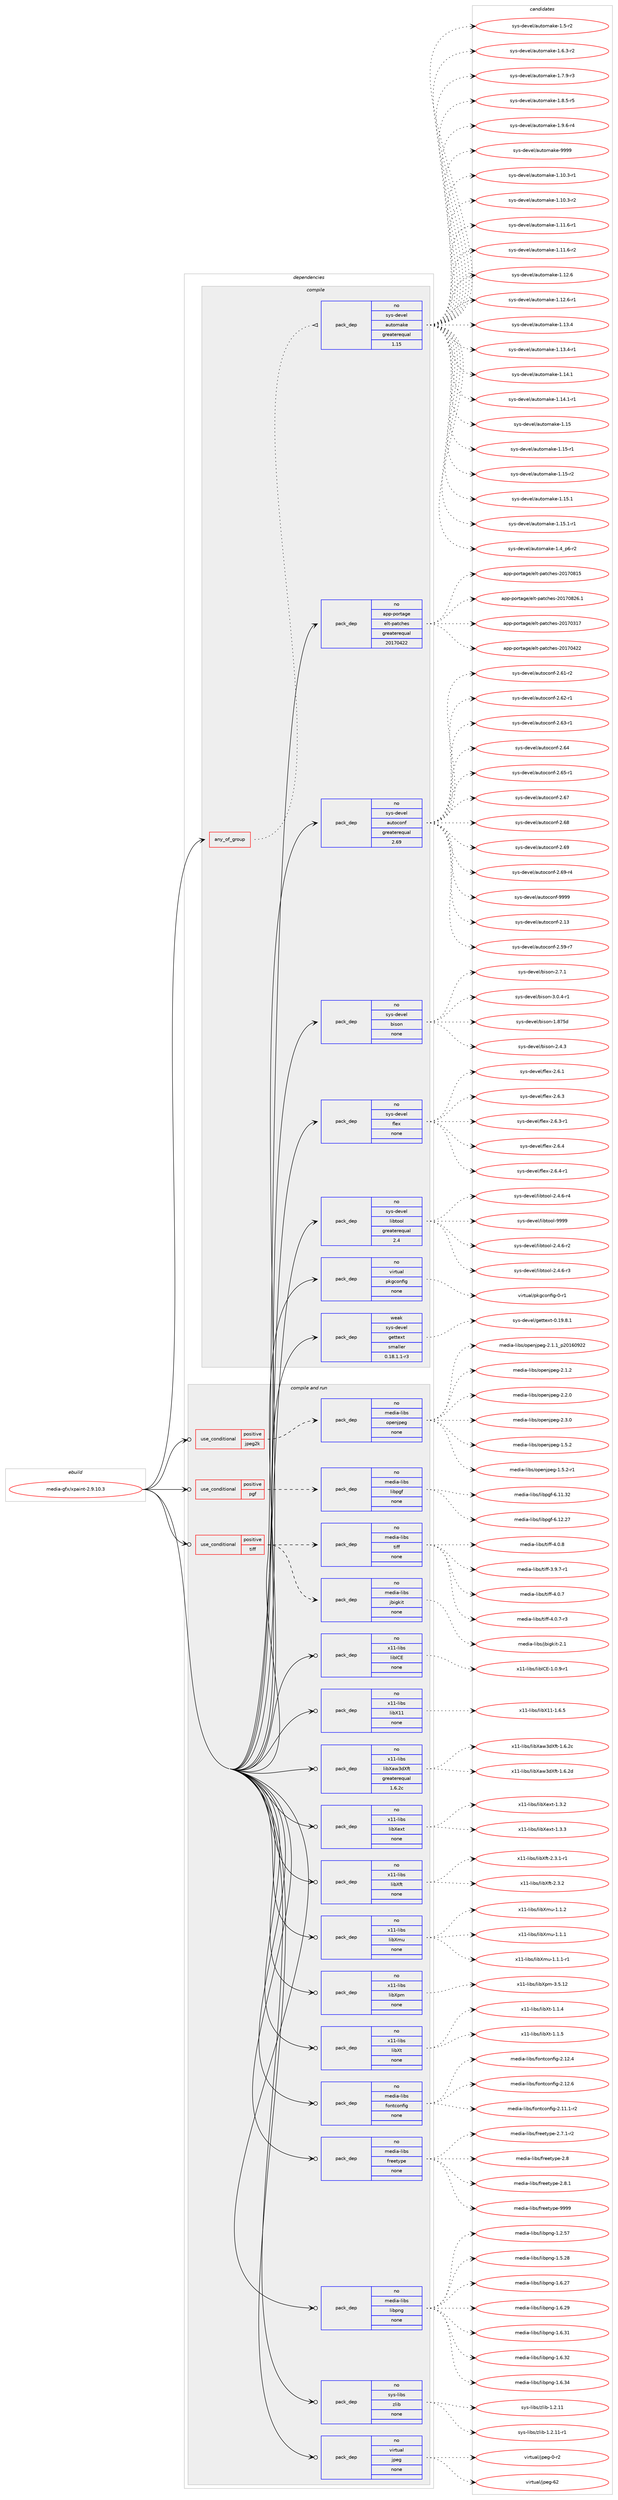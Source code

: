 digraph prolog {

# *************
# Graph options
# *************

newrank=true;
concentrate=true;
compound=true;
graph [rankdir=LR,fontname=Helvetica,fontsize=10,ranksep=1.5];#, ranksep=2.5, nodesep=0.2];
edge  [arrowhead=vee];
node  [fontname=Helvetica,fontsize=10];

# **********
# The ebuild
# **********

subgraph cluster_leftcol {
color=gray;
rank=same;
label=<<i>ebuild</i>>;
id [label="media-gfx/xpaint-2.9.10.3", color=red, width=4, href="../media-gfx/xpaint-2.9.10.3.svg"];
}

# ****************
# The dependencies
# ****************

subgraph cluster_midcol {
color=gray;
label=<<i>dependencies</i>>;
subgraph cluster_compile {
fillcolor="#eeeeee";
style=filled;
label=<<i>compile</i>>;
subgraph any5347 {
dependency358830 [label=<<TABLE BORDER="0" CELLBORDER="1" CELLSPACING="0" CELLPADDING="4"><TR><TD CELLPADDING="10">any_of_group</TD></TR></TABLE>>, shape=none, color=red];subgraph pack264818 {
dependency358831 [label=<<TABLE BORDER="0" CELLBORDER="1" CELLSPACING="0" CELLPADDING="4" WIDTH="220"><TR><TD ROWSPAN="6" CELLPADDING="30">pack_dep</TD></TR><TR><TD WIDTH="110">no</TD></TR><TR><TD>sys-devel</TD></TR><TR><TD>automake</TD></TR><TR><TD>greaterequal</TD></TR><TR><TD>1.15</TD></TR></TABLE>>, shape=none, color=blue];
}
dependency358830:e -> dependency358831:w [weight=20,style="dotted",arrowhead="oinv"];
}
id:e -> dependency358830:w [weight=20,style="solid",arrowhead="vee"];
subgraph pack264819 {
dependency358832 [label=<<TABLE BORDER="0" CELLBORDER="1" CELLSPACING="0" CELLPADDING="4" WIDTH="220"><TR><TD ROWSPAN="6" CELLPADDING="30">pack_dep</TD></TR><TR><TD WIDTH="110">no</TD></TR><TR><TD>app-portage</TD></TR><TR><TD>elt-patches</TD></TR><TR><TD>greaterequal</TD></TR><TR><TD>20170422</TD></TR></TABLE>>, shape=none, color=blue];
}
id:e -> dependency358832:w [weight=20,style="solid",arrowhead="vee"];
subgraph pack264820 {
dependency358833 [label=<<TABLE BORDER="0" CELLBORDER="1" CELLSPACING="0" CELLPADDING="4" WIDTH="220"><TR><TD ROWSPAN="6" CELLPADDING="30">pack_dep</TD></TR><TR><TD WIDTH="110">no</TD></TR><TR><TD>sys-devel</TD></TR><TR><TD>autoconf</TD></TR><TR><TD>greaterequal</TD></TR><TR><TD>2.69</TD></TR></TABLE>>, shape=none, color=blue];
}
id:e -> dependency358833:w [weight=20,style="solid",arrowhead="vee"];
subgraph pack264821 {
dependency358834 [label=<<TABLE BORDER="0" CELLBORDER="1" CELLSPACING="0" CELLPADDING="4" WIDTH="220"><TR><TD ROWSPAN="6" CELLPADDING="30">pack_dep</TD></TR><TR><TD WIDTH="110">no</TD></TR><TR><TD>sys-devel</TD></TR><TR><TD>bison</TD></TR><TR><TD>none</TD></TR><TR><TD></TD></TR></TABLE>>, shape=none, color=blue];
}
id:e -> dependency358834:w [weight=20,style="solid",arrowhead="vee"];
subgraph pack264822 {
dependency358835 [label=<<TABLE BORDER="0" CELLBORDER="1" CELLSPACING="0" CELLPADDING="4" WIDTH="220"><TR><TD ROWSPAN="6" CELLPADDING="30">pack_dep</TD></TR><TR><TD WIDTH="110">no</TD></TR><TR><TD>sys-devel</TD></TR><TR><TD>flex</TD></TR><TR><TD>none</TD></TR><TR><TD></TD></TR></TABLE>>, shape=none, color=blue];
}
id:e -> dependency358835:w [weight=20,style="solid",arrowhead="vee"];
subgraph pack264823 {
dependency358836 [label=<<TABLE BORDER="0" CELLBORDER="1" CELLSPACING="0" CELLPADDING="4" WIDTH="220"><TR><TD ROWSPAN="6" CELLPADDING="30">pack_dep</TD></TR><TR><TD WIDTH="110">no</TD></TR><TR><TD>sys-devel</TD></TR><TR><TD>libtool</TD></TR><TR><TD>greaterequal</TD></TR><TR><TD>2.4</TD></TR></TABLE>>, shape=none, color=blue];
}
id:e -> dependency358836:w [weight=20,style="solid",arrowhead="vee"];
subgraph pack264824 {
dependency358837 [label=<<TABLE BORDER="0" CELLBORDER="1" CELLSPACING="0" CELLPADDING="4" WIDTH="220"><TR><TD ROWSPAN="6" CELLPADDING="30">pack_dep</TD></TR><TR><TD WIDTH="110">no</TD></TR><TR><TD>virtual</TD></TR><TR><TD>pkgconfig</TD></TR><TR><TD>none</TD></TR><TR><TD></TD></TR></TABLE>>, shape=none, color=blue];
}
id:e -> dependency358837:w [weight=20,style="solid",arrowhead="vee"];
subgraph pack264825 {
dependency358838 [label=<<TABLE BORDER="0" CELLBORDER="1" CELLSPACING="0" CELLPADDING="4" WIDTH="220"><TR><TD ROWSPAN="6" CELLPADDING="30">pack_dep</TD></TR><TR><TD WIDTH="110">weak</TD></TR><TR><TD>sys-devel</TD></TR><TR><TD>gettext</TD></TR><TR><TD>smaller</TD></TR><TR><TD>0.18.1.1-r3</TD></TR></TABLE>>, shape=none, color=blue];
}
id:e -> dependency358838:w [weight=20,style="solid",arrowhead="vee"];
}
subgraph cluster_compileandrun {
fillcolor="#eeeeee";
style=filled;
label=<<i>compile and run</i>>;
subgraph cond88537 {
dependency358839 [label=<<TABLE BORDER="0" CELLBORDER="1" CELLSPACING="0" CELLPADDING="4"><TR><TD ROWSPAN="3" CELLPADDING="10">use_conditional</TD></TR><TR><TD>positive</TD></TR><TR><TD>jpeg2k</TD></TR></TABLE>>, shape=none, color=red];
subgraph pack264826 {
dependency358840 [label=<<TABLE BORDER="0" CELLBORDER="1" CELLSPACING="0" CELLPADDING="4" WIDTH="220"><TR><TD ROWSPAN="6" CELLPADDING="30">pack_dep</TD></TR><TR><TD WIDTH="110">no</TD></TR><TR><TD>media-libs</TD></TR><TR><TD>openjpeg</TD></TR><TR><TD>none</TD></TR><TR><TD></TD></TR></TABLE>>, shape=none, color=blue];
}
dependency358839:e -> dependency358840:w [weight=20,style="dashed",arrowhead="vee"];
}
id:e -> dependency358839:w [weight=20,style="solid",arrowhead="odotvee"];
subgraph cond88538 {
dependency358841 [label=<<TABLE BORDER="0" CELLBORDER="1" CELLSPACING="0" CELLPADDING="4"><TR><TD ROWSPAN="3" CELLPADDING="10">use_conditional</TD></TR><TR><TD>positive</TD></TR><TR><TD>pgf</TD></TR></TABLE>>, shape=none, color=red];
subgraph pack264827 {
dependency358842 [label=<<TABLE BORDER="0" CELLBORDER="1" CELLSPACING="0" CELLPADDING="4" WIDTH="220"><TR><TD ROWSPAN="6" CELLPADDING="30">pack_dep</TD></TR><TR><TD WIDTH="110">no</TD></TR><TR><TD>media-libs</TD></TR><TR><TD>libpgf</TD></TR><TR><TD>none</TD></TR><TR><TD></TD></TR></TABLE>>, shape=none, color=blue];
}
dependency358841:e -> dependency358842:w [weight=20,style="dashed",arrowhead="vee"];
}
id:e -> dependency358841:w [weight=20,style="solid",arrowhead="odotvee"];
subgraph cond88539 {
dependency358843 [label=<<TABLE BORDER="0" CELLBORDER="1" CELLSPACING="0" CELLPADDING="4"><TR><TD ROWSPAN="3" CELLPADDING="10">use_conditional</TD></TR><TR><TD>positive</TD></TR><TR><TD>tiff</TD></TR></TABLE>>, shape=none, color=red];
subgraph pack264828 {
dependency358844 [label=<<TABLE BORDER="0" CELLBORDER="1" CELLSPACING="0" CELLPADDING="4" WIDTH="220"><TR><TD ROWSPAN="6" CELLPADDING="30">pack_dep</TD></TR><TR><TD WIDTH="110">no</TD></TR><TR><TD>media-libs</TD></TR><TR><TD>jbigkit</TD></TR><TR><TD>none</TD></TR><TR><TD></TD></TR></TABLE>>, shape=none, color=blue];
}
dependency358843:e -> dependency358844:w [weight=20,style="dashed",arrowhead="vee"];
subgraph pack264829 {
dependency358845 [label=<<TABLE BORDER="0" CELLBORDER="1" CELLSPACING="0" CELLPADDING="4" WIDTH="220"><TR><TD ROWSPAN="6" CELLPADDING="30">pack_dep</TD></TR><TR><TD WIDTH="110">no</TD></TR><TR><TD>media-libs</TD></TR><TR><TD>tiff</TD></TR><TR><TD>none</TD></TR><TR><TD></TD></TR></TABLE>>, shape=none, color=blue];
}
dependency358843:e -> dependency358845:w [weight=20,style="dashed",arrowhead="vee"];
}
id:e -> dependency358843:w [weight=20,style="solid",arrowhead="odotvee"];
subgraph pack264830 {
dependency358846 [label=<<TABLE BORDER="0" CELLBORDER="1" CELLSPACING="0" CELLPADDING="4" WIDTH="220"><TR><TD ROWSPAN="6" CELLPADDING="30">pack_dep</TD></TR><TR><TD WIDTH="110">no</TD></TR><TR><TD>media-libs</TD></TR><TR><TD>fontconfig</TD></TR><TR><TD>none</TD></TR><TR><TD></TD></TR></TABLE>>, shape=none, color=blue];
}
id:e -> dependency358846:w [weight=20,style="solid",arrowhead="odotvee"];
subgraph pack264831 {
dependency358847 [label=<<TABLE BORDER="0" CELLBORDER="1" CELLSPACING="0" CELLPADDING="4" WIDTH="220"><TR><TD ROWSPAN="6" CELLPADDING="30">pack_dep</TD></TR><TR><TD WIDTH="110">no</TD></TR><TR><TD>media-libs</TD></TR><TR><TD>freetype</TD></TR><TR><TD>none</TD></TR><TR><TD></TD></TR></TABLE>>, shape=none, color=blue];
}
id:e -> dependency358847:w [weight=20,style="solid",arrowhead="odotvee"];
subgraph pack264832 {
dependency358848 [label=<<TABLE BORDER="0" CELLBORDER="1" CELLSPACING="0" CELLPADDING="4" WIDTH="220"><TR><TD ROWSPAN="6" CELLPADDING="30">pack_dep</TD></TR><TR><TD WIDTH="110">no</TD></TR><TR><TD>media-libs</TD></TR><TR><TD>libpng</TD></TR><TR><TD>none</TD></TR><TR><TD></TD></TR></TABLE>>, shape=none, color=blue];
}
id:e -> dependency358848:w [weight=20,style="solid",arrowhead="odotvee"];
subgraph pack264833 {
dependency358849 [label=<<TABLE BORDER="0" CELLBORDER="1" CELLSPACING="0" CELLPADDING="4" WIDTH="220"><TR><TD ROWSPAN="6" CELLPADDING="30">pack_dep</TD></TR><TR><TD WIDTH="110">no</TD></TR><TR><TD>sys-libs</TD></TR><TR><TD>zlib</TD></TR><TR><TD>none</TD></TR><TR><TD></TD></TR></TABLE>>, shape=none, color=blue];
}
id:e -> dependency358849:w [weight=20,style="solid",arrowhead="odotvee"];
subgraph pack264834 {
dependency358850 [label=<<TABLE BORDER="0" CELLBORDER="1" CELLSPACING="0" CELLPADDING="4" WIDTH="220"><TR><TD ROWSPAN="6" CELLPADDING="30">pack_dep</TD></TR><TR><TD WIDTH="110">no</TD></TR><TR><TD>virtual</TD></TR><TR><TD>jpeg</TD></TR><TR><TD>none</TD></TR><TR><TD></TD></TR></TABLE>>, shape=none, color=blue];
}
id:e -> dependency358850:w [weight=20,style="solid",arrowhead="odotvee"];
subgraph pack264835 {
dependency358851 [label=<<TABLE BORDER="0" CELLBORDER="1" CELLSPACING="0" CELLPADDING="4" WIDTH="220"><TR><TD ROWSPAN="6" CELLPADDING="30">pack_dep</TD></TR><TR><TD WIDTH="110">no</TD></TR><TR><TD>x11-libs</TD></TR><TR><TD>libICE</TD></TR><TR><TD>none</TD></TR><TR><TD></TD></TR></TABLE>>, shape=none, color=blue];
}
id:e -> dependency358851:w [weight=20,style="solid",arrowhead="odotvee"];
subgraph pack264836 {
dependency358852 [label=<<TABLE BORDER="0" CELLBORDER="1" CELLSPACING="0" CELLPADDING="4" WIDTH="220"><TR><TD ROWSPAN="6" CELLPADDING="30">pack_dep</TD></TR><TR><TD WIDTH="110">no</TD></TR><TR><TD>x11-libs</TD></TR><TR><TD>libX11</TD></TR><TR><TD>none</TD></TR><TR><TD></TD></TR></TABLE>>, shape=none, color=blue];
}
id:e -> dependency358852:w [weight=20,style="solid",arrowhead="odotvee"];
subgraph pack264837 {
dependency358853 [label=<<TABLE BORDER="0" CELLBORDER="1" CELLSPACING="0" CELLPADDING="4" WIDTH="220"><TR><TD ROWSPAN="6" CELLPADDING="30">pack_dep</TD></TR><TR><TD WIDTH="110">no</TD></TR><TR><TD>x11-libs</TD></TR><TR><TD>libXaw3dXft</TD></TR><TR><TD>greaterequal</TD></TR><TR><TD>1.6.2c</TD></TR></TABLE>>, shape=none, color=blue];
}
id:e -> dependency358853:w [weight=20,style="solid",arrowhead="odotvee"];
subgraph pack264838 {
dependency358854 [label=<<TABLE BORDER="0" CELLBORDER="1" CELLSPACING="0" CELLPADDING="4" WIDTH="220"><TR><TD ROWSPAN="6" CELLPADDING="30">pack_dep</TD></TR><TR><TD WIDTH="110">no</TD></TR><TR><TD>x11-libs</TD></TR><TR><TD>libXext</TD></TR><TR><TD>none</TD></TR><TR><TD></TD></TR></TABLE>>, shape=none, color=blue];
}
id:e -> dependency358854:w [weight=20,style="solid",arrowhead="odotvee"];
subgraph pack264839 {
dependency358855 [label=<<TABLE BORDER="0" CELLBORDER="1" CELLSPACING="0" CELLPADDING="4" WIDTH="220"><TR><TD ROWSPAN="6" CELLPADDING="30">pack_dep</TD></TR><TR><TD WIDTH="110">no</TD></TR><TR><TD>x11-libs</TD></TR><TR><TD>libXft</TD></TR><TR><TD>none</TD></TR><TR><TD></TD></TR></TABLE>>, shape=none, color=blue];
}
id:e -> dependency358855:w [weight=20,style="solid",arrowhead="odotvee"];
subgraph pack264840 {
dependency358856 [label=<<TABLE BORDER="0" CELLBORDER="1" CELLSPACING="0" CELLPADDING="4" WIDTH="220"><TR><TD ROWSPAN="6" CELLPADDING="30">pack_dep</TD></TR><TR><TD WIDTH="110">no</TD></TR><TR><TD>x11-libs</TD></TR><TR><TD>libXmu</TD></TR><TR><TD>none</TD></TR><TR><TD></TD></TR></TABLE>>, shape=none, color=blue];
}
id:e -> dependency358856:w [weight=20,style="solid",arrowhead="odotvee"];
subgraph pack264841 {
dependency358857 [label=<<TABLE BORDER="0" CELLBORDER="1" CELLSPACING="0" CELLPADDING="4" WIDTH="220"><TR><TD ROWSPAN="6" CELLPADDING="30">pack_dep</TD></TR><TR><TD WIDTH="110">no</TD></TR><TR><TD>x11-libs</TD></TR><TR><TD>libXpm</TD></TR><TR><TD>none</TD></TR><TR><TD></TD></TR></TABLE>>, shape=none, color=blue];
}
id:e -> dependency358857:w [weight=20,style="solid",arrowhead="odotvee"];
subgraph pack264842 {
dependency358858 [label=<<TABLE BORDER="0" CELLBORDER="1" CELLSPACING="0" CELLPADDING="4" WIDTH="220"><TR><TD ROWSPAN="6" CELLPADDING="30">pack_dep</TD></TR><TR><TD WIDTH="110">no</TD></TR><TR><TD>x11-libs</TD></TR><TR><TD>libXt</TD></TR><TR><TD>none</TD></TR><TR><TD></TD></TR></TABLE>>, shape=none, color=blue];
}
id:e -> dependency358858:w [weight=20,style="solid",arrowhead="odotvee"];
}
subgraph cluster_run {
fillcolor="#eeeeee";
style=filled;
label=<<i>run</i>>;
}
}

# **************
# The candidates
# **************

subgraph cluster_choices {
rank=same;
color=gray;
label=<<i>candidates</i>>;

subgraph choice264818 {
color=black;
nodesep=1;
choice11512111545100101118101108479711711611110997107101454946494846514511449 [label="sys-devel/automake-1.10.3-r1", color=red, width=4,href="../sys-devel/automake-1.10.3-r1.svg"];
choice11512111545100101118101108479711711611110997107101454946494846514511450 [label="sys-devel/automake-1.10.3-r2", color=red, width=4,href="../sys-devel/automake-1.10.3-r2.svg"];
choice11512111545100101118101108479711711611110997107101454946494946544511449 [label="sys-devel/automake-1.11.6-r1", color=red, width=4,href="../sys-devel/automake-1.11.6-r1.svg"];
choice11512111545100101118101108479711711611110997107101454946494946544511450 [label="sys-devel/automake-1.11.6-r2", color=red, width=4,href="../sys-devel/automake-1.11.6-r2.svg"];
choice1151211154510010111810110847971171161111099710710145494649504654 [label="sys-devel/automake-1.12.6", color=red, width=4,href="../sys-devel/automake-1.12.6.svg"];
choice11512111545100101118101108479711711611110997107101454946495046544511449 [label="sys-devel/automake-1.12.6-r1", color=red, width=4,href="../sys-devel/automake-1.12.6-r1.svg"];
choice1151211154510010111810110847971171161111099710710145494649514652 [label="sys-devel/automake-1.13.4", color=red, width=4,href="../sys-devel/automake-1.13.4.svg"];
choice11512111545100101118101108479711711611110997107101454946495146524511449 [label="sys-devel/automake-1.13.4-r1", color=red, width=4,href="../sys-devel/automake-1.13.4-r1.svg"];
choice1151211154510010111810110847971171161111099710710145494649524649 [label="sys-devel/automake-1.14.1", color=red, width=4,href="../sys-devel/automake-1.14.1.svg"];
choice11512111545100101118101108479711711611110997107101454946495246494511449 [label="sys-devel/automake-1.14.1-r1", color=red, width=4,href="../sys-devel/automake-1.14.1-r1.svg"];
choice115121115451001011181011084797117116111109971071014549464953 [label="sys-devel/automake-1.15", color=red, width=4,href="../sys-devel/automake-1.15.svg"];
choice1151211154510010111810110847971171161111099710710145494649534511449 [label="sys-devel/automake-1.15-r1", color=red, width=4,href="../sys-devel/automake-1.15-r1.svg"];
choice1151211154510010111810110847971171161111099710710145494649534511450 [label="sys-devel/automake-1.15-r2", color=red, width=4,href="../sys-devel/automake-1.15-r2.svg"];
choice1151211154510010111810110847971171161111099710710145494649534649 [label="sys-devel/automake-1.15.1", color=red, width=4,href="../sys-devel/automake-1.15.1.svg"];
choice11512111545100101118101108479711711611110997107101454946495346494511449 [label="sys-devel/automake-1.15.1-r1", color=red, width=4,href="../sys-devel/automake-1.15.1-r1.svg"];
choice115121115451001011181011084797117116111109971071014549465295112544511450 [label="sys-devel/automake-1.4_p6-r2", color=red, width=4,href="../sys-devel/automake-1.4_p6-r2.svg"];
choice11512111545100101118101108479711711611110997107101454946534511450 [label="sys-devel/automake-1.5-r2", color=red, width=4,href="../sys-devel/automake-1.5-r2.svg"];
choice115121115451001011181011084797117116111109971071014549465446514511450 [label="sys-devel/automake-1.6.3-r2", color=red, width=4,href="../sys-devel/automake-1.6.3-r2.svg"];
choice115121115451001011181011084797117116111109971071014549465546574511451 [label="sys-devel/automake-1.7.9-r3", color=red, width=4,href="../sys-devel/automake-1.7.9-r3.svg"];
choice115121115451001011181011084797117116111109971071014549465646534511453 [label="sys-devel/automake-1.8.5-r5", color=red, width=4,href="../sys-devel/automake-1.8.5-r5.svg"];
choice115121115451001011181011084797117116111109971071014549465746544511452 [label="sys-devel/automake-1.9.6-r4", color=red, width=4,href="../sys-devel/automake-1.9.6-r4.svg"];
choice115121115451001011181011084797117116111109971071014557575757 [label="sys-devel/automake-9999", color=red, width=4,href="../sys-devel/automake-9999.svg"];
dependency358831:e -> choice11512111545100101118101108479711711611110997107101454946494846514511449:w [style=dotted,weight="100"];
dependency358831:e -> choice11512111545100101118101108479711711611110997107101454946494846514511450:w [style=dotted,weight="100"];
dependency358831:e -> choice11512111545100101118101108479711711611110997107101454946494946544511449:w [style=dotted,weight="100"];
dependency358831:e -> choice11512111545100101118101108479711711611110997107101454946494946544511450:w [style=dotted,weight="100"];
dependency358831:e -> choice1151211154510010111810110847971171161111099710710145494649504654:w [style=dotted,weight="100"];
dependency358831:e -> choice11512111545100101118101108479711711611110997107101454946495046544511449:w [style=dotted,weight="100"];
dependency358831:e -> choice1151211154510010111810110847971171161111099710710145494649514652:w [style=dotted,weight="100"];
dependency358831:e -> choice11512111545100101118101108479711711611110997107101454946495146524511449:w [style=dotted,weight="100"];
dependency358831:e -> choice1151211154510010111810110847971171161111099710710145494649524649:w [style=dotted,weight="100"];
dependency358831:e -> choice11512111545100101118101108479711711611110997107101454946495246494511449:w [style=dotted,weight="100"];
dependency358831:e -> choice115121115451001011181011084797117116111109971071014549464953:w [style=dotted,weight="100"];
dependency358831:e -> choice1151211154510010111810110847971171161111099710710145494649534511449:w [style=dotted,weight="100"];
dependency358831:e -> choice1151211154510010111810110847971171161111099710710145494649534511450:w [style=dotted,weight="100"];
dependency358831:e -> choice1151211154510010111810110847971171161111099710710145494649534649:w [style=dotted,weight="100"];
dependency358831:e -> choice11512111545100101118101108479711711611110997107101454946495346494511449:w [style=dotted,weight="100"];
dependency358831:e -> choice115121115451001011181011084797117116111109971071014549465295112544511450:w [style=dotted,weight="100"];
dependency358831:e -> choice11512111545100101118101108479711711611110997107101454946534511450:w [style=dotted,weight="100"];
dependency358831:e -> choice115121115451001011181011084797117116111109971071014549465446514511450:w [style=dotted,weight="100"];
dependency358831:e -> choice115121115451001011181011084797117116111109971071014549465546574511451:w [style=dotted,weight="100"];
dependency358831:e -> choice115121115451001011181011084797117116111109971071014549465646534511453:w [style=dotted,weight="100"];
dependency358831:e -> choice115121115451001011181011084797117116111109971071014549465746544511452:w [style=dotted,weight="100"];
dependency358831:e -> choice115121115451001011181011084797117116111109971071014557575757:w [style=dotted,weight="100"];
}
subgraph choice264819 {
color=black;
nodesep=1;
choice97112112451121111141169710310147101108116451129711699104101115455048495548514955 [label="app-portage/elt-patches-20170317", color=red, width=4,href="../app-portage/elt-patches-20170317.svg"];
choice97112112451121111141169710310147101108116451129711699104101115455048495548525050 [label="app-portage/elt-patches-20170422", color=red, width=4,href="../app-portage/elt-patches-20170422.svg"];
choice97112112451121111141169710310147101108116451129711699104101115455048495548564953 [label="app-portage/elt-patches-20170815", color=red, width=4,href="../app-portage/elt-patches-20170815.svg"];
choice971121124511211111411697103101471011081164511297116991041011154550484955485650544649 [label="app-portage/elt-patches-20170826.1", color=red, width=4,href="../app-portage/elt-patches-20170826.1.svg"];
dependency358832:e -> choice97112112451121111141169710310147101108116451129711699104101115455048495548514955:w [style=dotted,weight="100"];
dependency358832:e -> choice97112112451121111141169710310147101108116451129711699104101115455048495548525050:w [style=dotted,weight="100"];
dependency358832:e -> choice97112112451121111141169710310147101108116451129711699104101115455048495548564953:w [style=dotted,weight="100"];
dependency358832:e -> choice971121124511211111411697103101471011081164511297116991041011154550484955485650544649:w [style=dotted,weight="100"];
}
subgraph choice264820 {
color=black;
nodesep=1;
choice115121115451001011181011084797117116111991111101024550464951 [label="sys-devel/autoconf-2.13", color=red, width=4,href="../sys-devel/autoconf-2.13.svg"];
choice1151211154510010111810110847971171161119911111010245504653574511455 [label="sys-devel/autoconf-2.59-r7", color=red, width=4,href="../sys-devel/autoconf-2.59-r7.svg"];
choice1151211154510010111810110847971171161119911111010245504654494511450 [label="sys-devel/autoconf-2.61-r2", color=red, width=4,href="../sys-devel/autoconf-2.61-r2.svg"];
choice1151211154510010111810110847971171161119911111010245504654504511449 [label="sys-devel/autoconf-2.62-r1", color=red, width=4,href="../sys-devel/autoconf-2.62-r1.svg"];
choice1151211154510010111810110847971171161119911111010245504654514511449 [label="sys-devel/autoconf-2.63-r1", color=red, width=4,href="../sys-devel/autoconf-2.63-r1.svg"];
choice115121115451001011181011084797117116111991111101024550465452 [label="sys-devel/autoconf-2.64", color=red, width=4,href="../sys-devel/autoconf-2.64.svg"];
choice1151211154510010111810110847971171161119911111010245504654534511449 [label="sys-devel/autoconf-2.65-r1", color=red, width=4,href="../sys-devel/autoconf-2.65-r1.svg"];
choice115121115451001011181011084797117116111991111101024550465455 [label="sys-devel/autoconf-2.67", color=red, width=4,href="../sys-devel/autoconf-2.67.svg"];
choice115121115451001011181011084797117116111991111101024550465456 [label="sys-devel/autoconf-2.68", color=red, width=4,href="../sys-devel/autoconf-2.68.svg"];
choice115121115451001011181011084797117116111991111101024550465457 [label="sys-devel/autoconf-2.69", color=red, width=4,href="../sys-devel/autoconf-2.69.svg"];
choice1151211154510010111810110847971171161119911111010245504654574511452 [label="sys-devel/autoconf-2.69-r4", color=red, width=4,href="../sys-devel/autoconf-2.69-r4.svg"];
choice115121115451001011181011084797117116111991111101024557575757 [label="sys-devel/autoconf-9999", color=red, width=4,href="../sys-devel/autoconf-9999.svg"];
dependency358833:e -> choice115121115451001011181011084797117116111991111101024550464951:w [style=dotted,weight="100"];
dependency358833:e -> choice1151211154510010111810110847971171161119911111010245504653574511455:w [style=dotted,weight="100"];
dependency358833:e -> choice1151211154510010111810110847971171161119911111010245504654494511450:w [style=dotted,weight="100"];
dependency358833:e -> choice1151211154510010111810110847971171161119911111010245504654504511449:w [style=dotted,weight="100"];
dependency358833:e -> choice1151211154510010111810110847971171161119911111010245504654514511449:w [style=dotted,weight="100"];
dependency358833:e -> choice115121115451001011181011084797117116111991111101024550465452:w [style=dotted,weight="100"];
dependency358833:e -> choice1151211154510010111810110847971171161119911111010245504654534511449:w [style=dotted,weight="100"];
dependency358833:e -> choice115121115451001011181011084797117116111991111101024550465455:w [style=dotted,weight="100"];
dependency358833:e -> choice115121115451001011181011084797117116111991111101024550465456:w [style=dotted,weight="100"];
dependency358833:e -> choice115121115451001011181011084797117116111991111101024550465457:w [style=dotted,weight="100"];
dependency358833:e -> choice1151211154510010111810110847971171161119911111010245504654574511452:w [style=dotted,weight="100"];
dependency358833:e -> choice115121115451001011181011084797117116111991111101024557575757:w [style=dotted,weight="100"];
}
subgraph choice264821 {
color=black;
nodesep=1;
choice115121115451001011181011084798105115111110454946565553100 [label="sys-devel/bison-1.875d", color=red, width=4,href="../sys-devel/bison-1.875d.svg"];
choice115121115451001011181011084798105115111110455046524651 [label="sys-devel/bison-2.4.3", color=red, width=4,href="../sys-devel/bison-2.4.3.svg"];
choice115121115451001011181011084798105115111110455046554649 [label="sys-devel/bison-2.7.1", color=red, width=4,href="../sys-devel/bison-2.7.1.svg"];
choice1151211154510010111810110847981051151111104551464846524511449 [label="sys-devel/bison-3.0.4-r1", color=red, width=4,href="../sys-devel/bison-3.0.4-r1.svg"];
dependency358834:e -> choice115121115451001011181011084798105115111110454946565553100:w [style=dotted,weight="100"];
dependency358834:e -> choice115121115451001011181011084798105115111110455046524651:w [style=dotted,weight="100"];
dependency358834:e -> choice115121115451001011181011084798105115111110455046554649:w [style=dotted,weight="100"];
dependency358834:e -> choice1151211154510010111810110847981051151111104551464846524511449:w [style=dotted,weight="100"];
}
subgraph choice264822 {
color=black;
nodesep=1;
choice1151211154510010111810110847102108101120455046544649 [label="sys-devel/flex-2.6.1", color=red, width=4,href="../sys-devel/flex-2.6.1.svg"];
choice1151211154510010111810110847102108101120455046544651 [label="sys-devel/flex-2.6.3", color=red, width=4,href="../sys-devel/flex-2.6.3.svg"];
choice11512111545100101118101108471021081011204550465446514511449 [label="sys-devel/flex-2.6.3-r1", color=red, width=4,href="../sys-devel/flex-2.6.3-r1.svg"];
choice1151211154510010111810110847102108101120455046544652 [label="sys-devel/flex-2.6.4", color=red, width=4,href="../sys-devel/flex-2.6.4.svg"];
choice11512111545100101118101108471021081011204550465446524511449 [label="sys-devel/flex-2.6.4-r1", color=red, width=4,href="../sys-devel/flex-2.6.4-r1.svg"];
dependency358835:e -> choice1151211154510010111810110847102108101120455046544649:w [style=dotted,weight="100"];
dependency358835:e -> choice1151211154510010111810110847102108101120455046544651:w [style=dotted,weight="100"];
dependency358835:e -> choice11512111545100101118101108471021081011204550465446514511449:w [style=dotted,weight="100"];
dependency358835:e -> choice1151211154510010111810110847102108101120455046544652:w [style=dotted,weight="100"];
dependency358835:e -> choice11512111545100101118101108471021081011204550465446524511449:w [style=dotted,weight="100"];
}
subgraph choice264823 {
color=black;
nodesep=1;
choice1151211154510010111810110847108105981161111111084550465246544511450 [label="sys-devel/libtool-2.4.6-r2", color=red, width=4,href="../sys-devel/libtool-2.4.6-r2.svg"];
choice1151211154510010111810110847108105981161111111084550465246544511451 [label="sys-devel/libtool-2.4.6-r3", color=red, width=4,href="../sys-devel/libtool-2.4.6-r3.svg"];
choice1151211154510010111810110847108105981161111111084550465246544511452 [label="sys-devel/libtool-2.4.6-r4", color=red, width=4,href="../sys-devel/libtool-2.4.6-r4.svg"];
choice1151211154510010111810110847108105981161111111084557575757 [label="sys-devel/libtool-9999", color=red, width=4,href="../sys-devel/libtool-9999.svg"];
dependency358836:e -> choice1151211154510010111810110847108105981161111111084550465246544511450:w [style=dotted,weight="100"];
dependency358836:e -> choice1151211154510010111810110847108105981161111111084550465246544511451:w [style=dotted,weight="100"];
dependency358836:e -> choice1151211154510010111810110847108105981161111111084550465246544511452:w [style=dotted,weight="100"];
dependency358836:e -> choice1151211154510010111810110847108105981161111111084557575757:w [style=dotted,weight="100"];
}
subgraph choice264824 {
color=black;
nodesep=1;
choice11810511411611797108471121071039911111010210510345484511449 [label="virtual/pkgconfig-0-r1", color=red, width=4,href="../virtual/pkgconfig-0-r1.svg"];
dependency358837:e -> choice11810511411611797108471121071039911111010210510345484511449:w [style=dotted,weight="100"];
}
subgraph choice264825 {
color=black;
nodesep=1;
choice1151211154510010111810110847103101116116101120116454846495746564649 [label="sys-devel/gettext-0.19.8.1", color=red, width=4,href="../sys-devel/gettext-0.19.8.1.svg"];
dependency358838:e -> choice1151211154510010111810110847103101116116101120116454846495746564649:w [style=dotted,weight="100"];
}
subgraph choice264826 {
color=black;
nodesep=1;
choice10910110010597451081059811547111112101110106112101103454946534650 [label="media-libs/openjpeg-1.5.2", color=red, width=4,href="../media-libs/openjpeg-1.5.2.svg"];
choice109101100105974510810598115471111121011101061121011034549465346504511449 [label="media-libs/openjpeg-1.5.2-r1", color=red, width=4,href="../media-libs/openjpeg-1.5.2-r1.svg"];
choice10910110010597451081059811547111112101110106112101103455046494649951125048495448575050 [label="media-libs/openjpeg-2.1.1_p20160922", color=red, width=4,href="../media-libs/openjpeg-2.1.1_p20160922.svg"];
choice10910110010597451081059811547111112101110106112101103455046494650 [label="media-libs/openjpeg-2.1.2", color=red, width=4,href="../media-libs/openjpeg-2.1.2.svg"];
choice10910110010597451081059811547111112101110106112101103455046504648 [label="media-libs/openjpeg-2.2.0", color=red, width=4,href="../media-libs/openjpeg-2.2.0.svg"];
choice10910110010597451081059811547111112101110106112101103455046514648 [label="media-libs/openjpeg-2.3.0", color=red, width=4,href="../media-libs/openjpeg-2.3.0.svg"];
dependency358840:e -> choice10910110010597451081059811547111112101110106112101103454946534650:w [style=dotted,weight="100"];
dependency358840:e -> choice109101100105974510810598115471111121011101061121011034549465346504511449:w [style=dotted,weight="100"];
dependency358840:e -> choice10910110010597451081059811547111112101110106112101103455046494649951125048495448575050:w [style=dotted,weight="100"];
dependency358840:e -> choice10910110010597451081059811547111112101110106112101103455046494650:w [style=dotted,weight="100"];
dependency358840:e -> choice10910110010597451081059811547111112101110106112101103455046504648:w [style=dotted,weight="100"];
dependency358840:e -> choice10910110010597451081059811547111112101110106112101103455046514648:w [style=dotted,weight="100"];
}
subgraph choice264827 {
color=black;
nodesep=1;
choice10910110010597451081059811547108105981121031024554464949465150 [label="media-libs/libpgf-6.11.32", color=red, width=4,href="../media-libs/libpgf-6.11.32.svg"];
choice10910110010597451081059811547108105981121031024554464950465055 [label="media-libs/libpgf-6.12.27", color=red, width=4,href="../media-libs/libpgf-6.12.27.svg"];
dependency358842:e -> choice10910110010597451081059811547108105981121031024554464949465150:w [style=dotted,weight="100"];
dependency358842:e -> choice10910110010597451081059811547108105981121031024554464950465055:w [style=dotted,weight="100"];
}
subgraph choice264828 {
color=black;
nodesep=1;
choice109101100105974510810598115471069810510310710511645504649 [label="media-libs/jbigkit-2.1", color=red, width=4,href="../media-libs/jbigkit-2.1.svg"];
dependency358844:e -> choice109101100105974510810598115471069810510310710511645504649:w [style=dotted,weight="100"];
}
subgraph choice264829 {
color=black;
nodesep=1;
choice109101100105974510810598115471161051021024551465746554511449 [label="media-libs/tiff-3.9.7-r1", color=red, width=4,href="../media-libs/tiff-3.9.7-r1.svg"];
choice10910110010597451081059811547116105102102455246484655 [label="media-libs/tiff-4.0.7", color=red, width=4,href="../media-libs/tiff-4.0.7.svg"];
choice109101100105974510810598115471161051021024552464846554511451 [label="media-libs/tiff-4.0.7-r3", color=red, width=4,href="../media-libs/tiff-4.0.7-r3.svg"];
choice10910110010597451081059811547116105102102455246484656 [label="media-libs/tiff-4.0.8", color=red, width=4,href="../media-libs/tiff-4.0.8.svg"];
dependency358845:e -> choice109101100105974510810598115471161051021024551465746554511449:w [style=dotted,weight="100"];
dependency358845:e -> choice10910110010597451081059811547116105102102455246484655:w [style=dotted,weight="100"];
dependency358845:e -> choice109101100105974510810598115471161051021024552464846554511451:w [style=dotted,weight="100"];
dependency358845:e -> choice10910110010597451081059811547116105102102455246484656:w [style=dotted,weight="100"];
}
subgraph choice264830 {
color=black;
nodesep=1;
choice1091011001059745108105981154710211111011699111110102105103455046494946494511450 [label="media-libs/fontconfig-2.11.1-r2", color=red, width=4,href="../media-libs/fontconfig-2.11.1-r2.svg"];
choice109101100105974510810598115471021111101169911111010210510345504649504652 [label="media-libs/fontconfig-2.12.4", color=red, width=4,href="../media-libs/fontconfig-2.12.4.svg"];
choice109101100105974510810598115471021111101169911111010210510345504649504654 [label="media-libs/fontconfig-2.12.6", color=red, width=4,href="../media-libs/fontconfig-2.12.6.svg"];
dependency358846:e -> choice1091011001059745108105981154710211111011699111110102105103455046494946494511450:w [style=dotted,weight="100"];
dependency358846:e -> choice109101100105974510810598115471021111101169911111010210510345504649504652:w [style=dotted,weight="100"];
dependency358846:e -> choice109101100105974510810598115471021111101169911111010210510345504649504654:w [style=dotted,weight="100"];
}
subgraph choice264831 {
color=black;
nodesep=1;
choice109101100105974510810598115471021141011011161211121014550465546494511450 [label="media-libs/freetype-2.7.1-r2", color=red, width=4,href="../media-libs/freetype-2.7.1-r2.svg"];
choice1091011001059745108105981154710211410110111612111210145504656 [label="media-libs/freetype-2.8", color=red, width=4,href="../media-libs/freetype-2.8.svg"];
choice10910110010597451081059811547102114101101116121112101455046564649 [label="media-libs/freetype-2.8.1", color=red, width=4,href="../media-libs/freetype-2.8.1.svg"];
choice109101100105974510810598115471021141011011161211121014557575757 [label="media-libs/freetype-9999", color=red, width=4,href="../media-libs/freetype-9999.svg"];
dependency358847:e -> choice109101100105974510810598115471021141011011161211121014550465546494511450:w [style=dotted,weight="100"];
dependency358847:e -> choice1091011001059745108105981154710211410110111612111210145504656:w [style=dotted,weight="100"];
dependency358847:e -> choice10910110010597451081059811547102114101101116121112101455046564649:w [style=dotted,weight="100"];
dependency358847:e -> choice109101100105974510810598115471021141011011161211121014557575757:w [style=dotted,weight="100"];
}
subgraph choice264832 {
color=black;
nodesep=1;
choice109101100105974510810598115471081059811211010345494650465355 [label="media-libs/libpng-1.2.57", color=red, width=4,href="../media-libs/libpng-1.2.57.svg"];
choice109101100105974510810598115471081059811211010345494653465056 [label="media-libs/libpng-1.5.28", color=red, width=4,href="../media-libs/libpng-1.5.28.svg"];
choice109101100105974510810598115471081059811211010345494654465055 [label="media-libs/libpng-1.6.27", color=red, width=4,href="../media-libs/libpng-1.6.27.svg"];
choice109101100105974510810598115471081059811211010345494654465057 [label="media-libs/libpng-1.6.29", color=red, width=4,href="../media-libs/libpng-1.6.29.svg"];
choice109101100105974510810598115471081059811211010345494654465149 [label="media-libs/libpng-1.6.31", color=red, width=4,href="../media-libs/libpng-1.6.31.svg"];
choice109101100105974510810598115471081059811211010345494654465150 [label="media-libs/libpng-1.6.32", color=red, width=4,href="../media-libs/libpng-1.6.32.svg"];
choice109101100105974510810598115471081059811211010345494654465152 [label="media-libs/libpng-1.6.34", color=red, width=4,href="../media-libs/libpng-1.6.34.svg"];
dependency358848:e -> choice109101100105974510810598115471081059811211010345494650465355:w [style=dotted,weight="100"];
dependency358848:e -> choice109101100105974510810598115471081059811211010345494653465056:w [style=dotted,weight="100"];
dependency358848:e -> choice109101100105974510810598115471081059811211010345494654465055:w [style=dotted,weight="100"];
dependency358848:e -> choice109101100105974510810598115471081059811211010345494654465057:w [style=dotted,weight="100"];
dependency358848:e -> choice109101100105974510810598115471081059811211010345494654465149:w [style=dotted,weight="100"];
dependency358848:e -> choice109101100105974510810598115471081059811211010345494654465150:w [style=dotted,weight="100"];
dependency358848:e -> choice109101100105974510810598115471081059811211010345494654465152:w [style=dotted,weight="100"];
}
subgraph choice264833 {
color=black;
nodesep=1;
choice1151211154510810598115471221081059845494650464949 [label="sys-libs/zlib-1.2.11", color=red, width=4,href="../sys-libs/zlib-1.2.11.svg"];
choice11512111545108105981154712210810598454946504649494511449 [label="sys-libs/zlib-1.2.11-r1", color=red, width=4,href="../sys-libs/zlib-1.2.11-r1.svg"];
dependency358849:e -> choice1151211154510810598115471221081059845494650464949:w [style=dotted,weight="100"];
dependency358849:e -> choice11512111545108105981154712210810598454946504649494511449:w [style=dotted,weight="100"];
}
subgraph choice264834 {
color=black;
nodesep=1;
choice118105114116117971084710611210110345484511450 [label="virtual/jpeg-0-r2", color=red, width=4,href="../virtual/jpeg-0-r2.svg"];
choice1181051141161179710847106112101103455450 [label="virtual/jpeg-62", color=red, width=4,href="../virtual/jpeg-62.svg"];
dependency358850:e -> choice118105114116117971084710611210110345484511450:w [style=dotted,weight="100"];
dependency358850:e -> choice1181051141161179710847106112101103455450:w [style=dotted,weight="100"];
}
subgraph choice264835 {
color=black;
nodesep=1;
choice1204949451081059811547108105987367694549464846574511449 [label="x11-libs/libICE-1.0.9-r1", color=red, width=4,href="../x11-libs/libICE-1.0.9-r1.svg"];
dependency358851:e -> choice1204949451081059811547108105987367694549464846574511449:w [style=dotted,weight="100"];
}
subgraph choice264836 {
color=black;
nodesep=1;
choice120494945108105981154710810598884949454946544653 [label="x11-libs/libX11-1.6.5", color=red, width=4,href="../x11-libs/libX11-1.6.5.svg"];
dependency358852:e -> choice120494945108105981154710810598884949454946544653:w [style=dotted,weight="100"];
}
subgraph choice264837 {
color=black;
nodesep=1;
choice1204949451081059811547108105988897119511008810211645494654465099 [label="x11-libs/libXaw3dXft-1.6.2c", color=red, width=4,href="../x11-libs/libXaw3dXft-1.6.2c.svg"];
choice12049494510810598115471081059888971195110088102116454946544650100 [label="x11-libs/libXaw3dXft-1.6.2d", color=red, width=4,href="../x11-libs/libXaw3dXft-1.6.2d.svg"];
dependency358853:e -> choice1204949451081059811547108105988897119511008810211645494654465099:w [style=dotted,weight="100"];
dependency358853:e -> choice12049494510810598115471081059888971195110088102116454946544650100:w [style=dotted,weight="100"];
}
subgraph choice264838 {
color=black;
nodesep=1;
choice12049494510810598115471081059888101120116454946514650 [label="x11-libs/libXext-1.3.2", color=red, width=4,href="../x11-libs/libXext-1.3.2.svg"];
choice12049494510810598115471081059888101120116454946514651 [label="x11-libs/libXext-1.3.3", color=red, width=4,href="../x11-libs/libXext-1.3.3.svg"];
dependency358854:e -> choice12049494510810598115471081059888101120116454946514650:w [style=dotted,weight="100"];
dependency358854:e -> choice12049494510810598115471081059888101120116454946514651:w [style=dotted,weight="100"];
}
subgraph choice264839 {
color=black;
nodesep=1;
choice120494945108105981154710810598881021164550465146494511449 [label="x11-libs/libXft-2.3.1-r1", color=red, width=4,href="../x11-libs/libXft-2.3.1-r1.svg"];
choice12049494510810598115471081059888102116455046514650 [label="x11-libs/libXft-2.3.2", color=red, width=4,href="../x11-libs/libXft-2.3.2.svg"];
dependency358855:e -> choice120494945108105981154710810598881021164550465146494511449:w [style=dotted,weight="100"];
dependency358855:e -> choice12049494510810598115471081059888102116455046514650:w [style=dotted,weight="100"];
}
subgraph choice264840 {
color=black;
nodesep=1;
choice12049494510810598115471081059888109117454946494649 [label="x11-libs/libXmu-1.1.1", color=red, width=4,href="../x11-libs/libXmu-1.1.1.svg"];
choice120494945108105981154710810598881091174549464946494511449 [label="x11-libs/libXmu-1.1.1-r1", color=red, width=4,href="../x11-libs/libXmu-1.1.1-r1.svg"];
choice12049494510810598115471081059888109117454946494650 [label="x11-libs/libXmu-1.1.2", color=red, width=4,href="../x11-libs/libXmu-1.1.2.svg"];
dependency358856:e -> choice12049494510810598115471081059888109117454946494649:w [style=dotted,weight="100"];
dependency358856:e -> choice120494945108105981154710810598881091174549464946494511449:w [style=dotted,weight="100"];
dependency358856:e -> choice12049494510810598115471081059888109117454946494650:w [style=dotted,weight="100"];
}
subgraph choice264841 {
color=black;
nodesep=1;
choice1204949451081059811547108105988811210945514653464950 [label="x11-libs/libXpm-3.5.12", color=red, width=4,href="../x11-libs/libXpm-3.5.12.svg"];
dependency358857:e -> choice1204949451081059811547108105988811210945514653464950:w [style=dotted,weight="100"];
}
subgraph choice264842 {
color=black;
nodesep=1;
choice12049494510810598115471081059888116454946494652 [label="x11-libs/libXt-1.1.4", color=red, width=4,href="../x11-libs/libXt-1.1.4.svg"];
choice12049494510810598115471081059888116454946494653 [label="x11-libs/libXt-1.1.5", color=red, width=4,href="../x11-libs/libXt-1.1.5.svg"];
dependency358858:e -> choice12049494510810598115471081059888116454946494652:w [style=dotted,weight="100"];
dependency358858:e -> choice12049494510810598115471081059888116454946494653:w [style=dotted,weight="100"];
}
}

}
